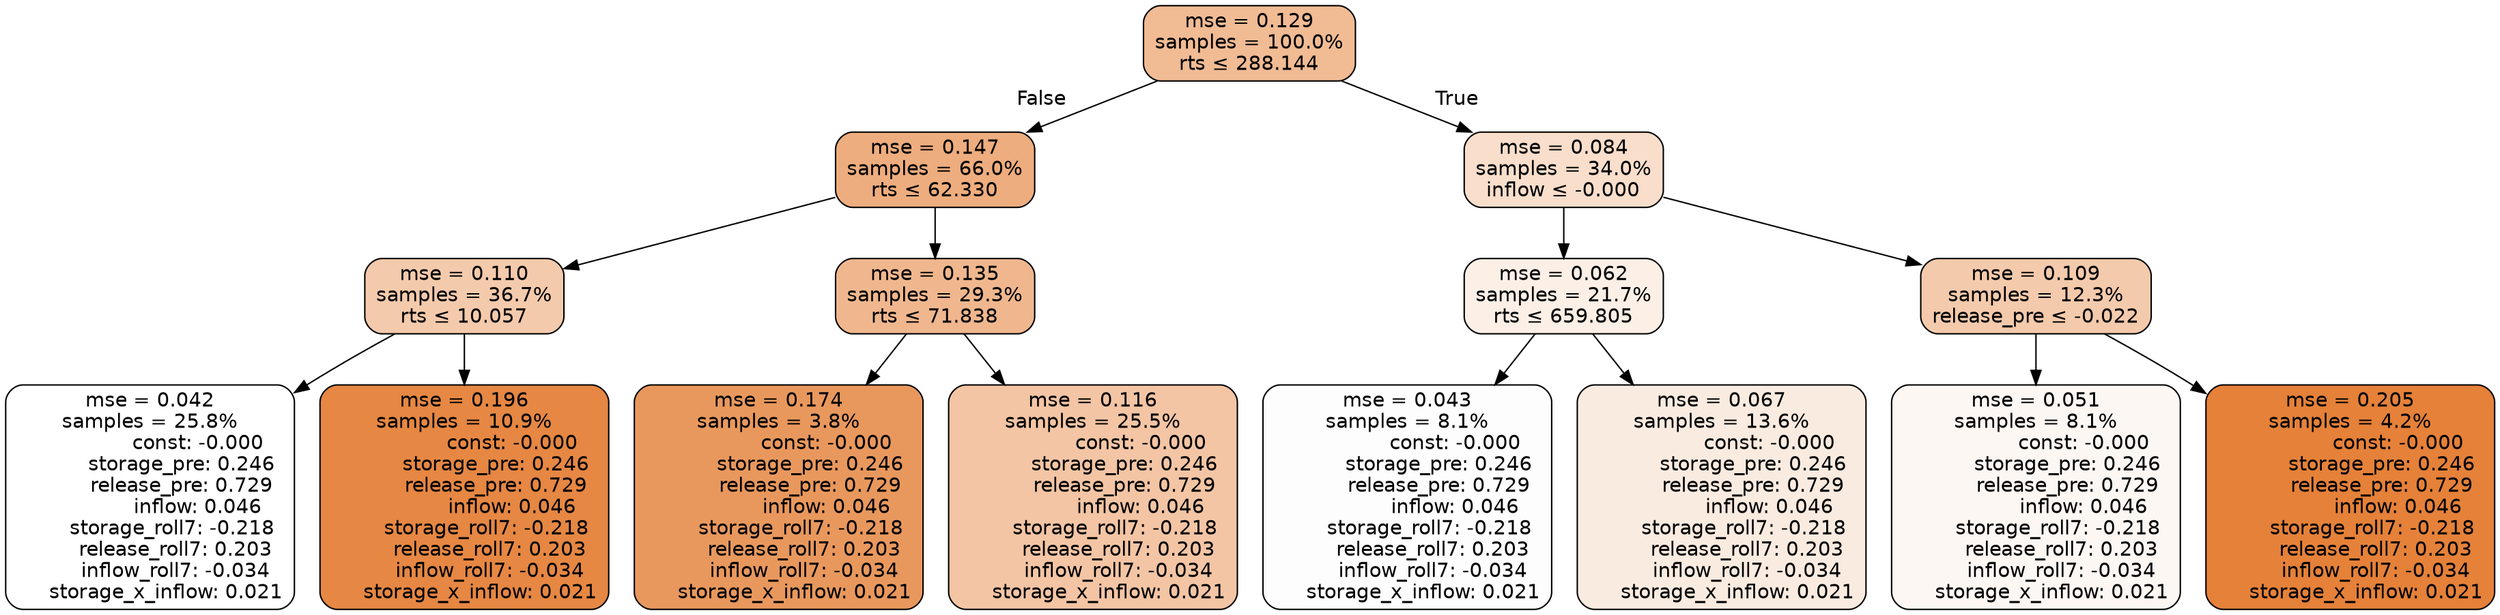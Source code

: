 digraph tree {
node [shape=rectangle, style="filled, rounded", color="black", fontname=helvetica] ;
edge [fontname=helvetica] ;
	"0" [label="mse = 0.129
samples = 100.0%
rts &le; 288.144", fillcolor="#f1bb94"]
	"1" [label="mse = 0.147
samples = 66.0%
rts &le; 62.330", fillcolor="#eead7e"]
	"2" [label="mse = 0.110
samples = 36.7%
rts &le; 10.057", fillcolor="#f4caac"]
	"3" [label="mse = 0.042
samples = 25.8%
               const: -0.000
          storage_pre: 0.246
          release_pre: 0.729
               inflow: 0.046
       storage_roll7: -0.218
        release_roll7: 0.203
        inflow_roll7: -0.034
     storage_x_inflow: 0.021", fillcolor="#ffffff"]
	"4" [label="mse = 0.196
samples = 10.9%
               const: -0.000
          storage_pre: 0.246
          release_pre: 0.729
               inflow: 0.046
       storage_roll7: -0.218
        release_roll7: 0.203
        inflow_roll7: -0.034
     storage_x_inflow: 0.021", fillcolor="#e68743"]
	"5" [label="mse = 0.135
samples = 29.3%
rts &le; 71.838", fillcolor="#f0b78e"]
	"6" [label="mse = 0.174
samples = 3.8%
               const: -0.000
          storage_pre: 0.246
          release_pre: 0.729
               inflow: 0.046
       storage_roll7: -0.218
        release_roll7: 0.203
        inflow_roll7: -0.034
     storage_x_inflow: 0.021", fillcolor="#e9985d"]
	"7" [label="mse = 0.116
samples = 25.5%
               const: -0.000
          storage_pre: 0.246
          release_pre: 0.729
               inflow: 0.046
       storage_roll7: -0.218
        release_roll7: 0.203
        inflow_roll7: -0.034
     storage_x_inflow: 0.021", fillcolor="#f3c5a4"]
	"8" [label="mse = 0.084
samples = 34.0%
inflow &le; -0.000", fillcolor="#f8decb"]
	"9" [label="mse = 0.062
samples = 21.7%
rts &le; 659.805", fillcolor="#fbefe6"]
	"10" [label="mse = 0.043
samples = 8.1%
               const: -0.000
          storage_pre: 0.246
          release_pre: 0.729
               inflow: 0.046
       storage_roll7: -0.218
        release_roll7: 0.203
        inflow_roll7: -0.034
     storage_x_inflow: 0.021", fillcolor="#fefdfd"]
	"11" [label="mse = 0.067
samples = 13.6%
               const: -0.000
          storage_pre: 0.246
          release_pre: 0.729
               inflow: 0.046
       storage_roll7: -0.218
        release_roll7: 0.203
        inflow_roll7: -0.034
     storage_x_inflow: 0.021", fillcolor="#faebe0"]
	"12" [label="mse = 0.109
samples = 12.3%
release_pre &le; -0.022", fillcolor="#f4caac"]
	"13" [label="mse = 0.051
samples = 8.1%
               const: -0.000
          storage_pre: 0.246
          release_pre: 0.729
               inflow: 0.046
       storage_roll7: -0.218
        release_roll7: 0.203
        inflow_roll7: -0.034
     storage_x_inflow: 0.021", fillcolor="#fdf7f3"]
	"14" [label="mse = 0.205
samples = 4.2%
               const: -0.000
          storage_pre: 0.246
          release_pre: 0.729
               inflow: 0.046
       storage_roll7: -0.218
        release_roll7: 0.203
        inflow_roll7: -0.034
     storage_x_inflow: 0.021", fillcolor="#e58139"]

	"0" -> "1" [labeldistance=2.5, labelangle=45, headlabel="False"]
	"1" -> "2"
	"2" -> "3"
	"2" -> "4"
	"1" -> "5"
	"5" -> "6"
	"5" -> "7"
	"0" -> "8" [labeldistance=2.5, labelangle=-45, headlabel="True"]
	"8" -> "9"
	"9" -> "10"
	"9" -> "11"
	"8" -> "12"
	"12" -> "13"
	"12" -> "14"
}
